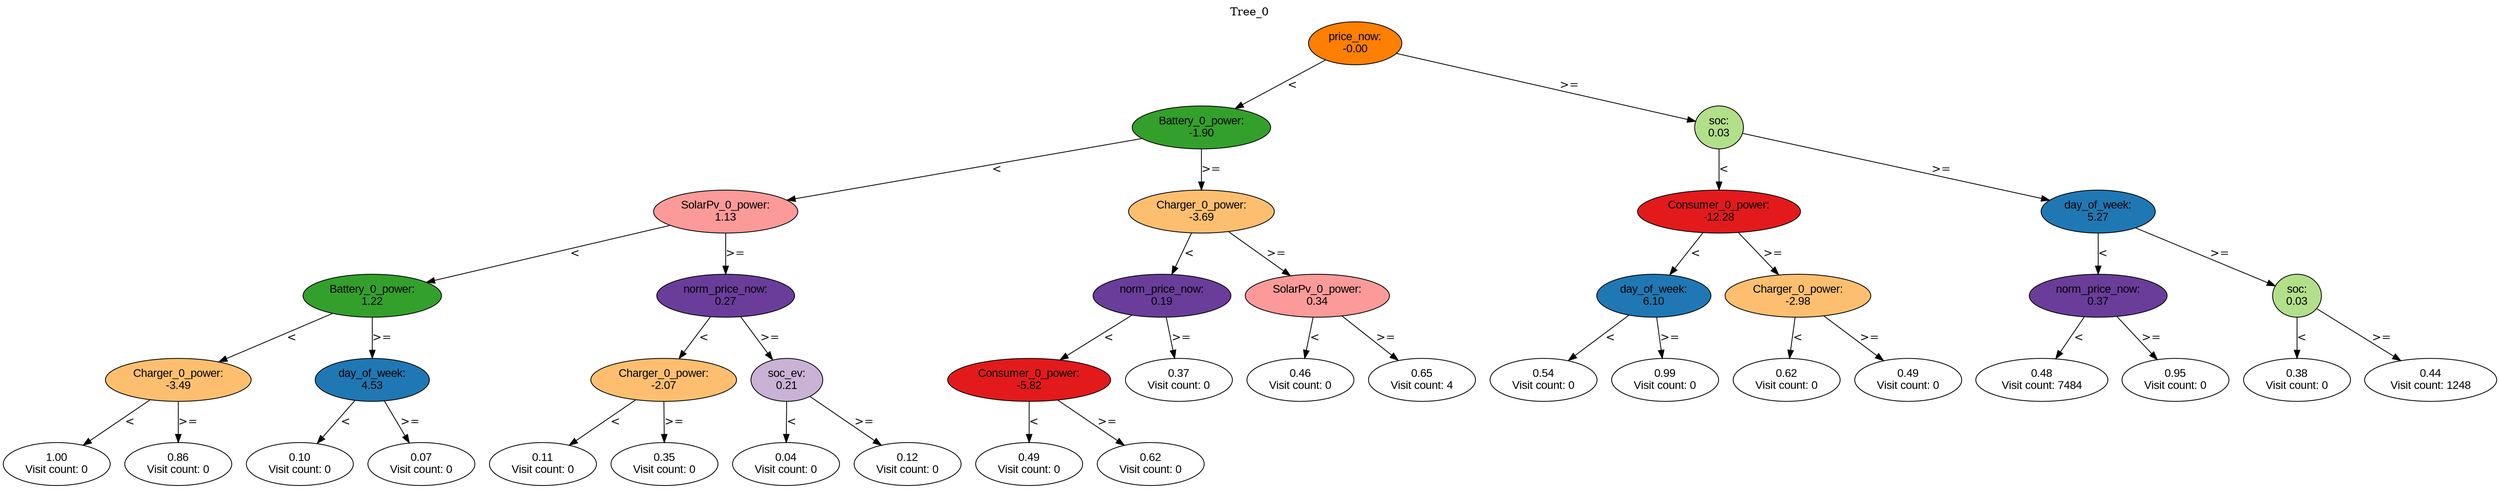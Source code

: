 digraph BST {
    node [fontname="Arial" style=filled colorscheme=paired12];
    0 [ label = "price_now:
-0.00" fillcolor=8];
    1 [ label = "Battery_0_power:
-1.90" fillcolor=4];
    2 [ label = "SolarPv_0_power:
1.13" fillcolor=5];
    3 [ label = "Battery_0_power:
1.22" fillcolor=4];
    4 [ label = "Charger_0_power:
-3.49" fillcolor=7];
    5 [ label = "1.00
Visit count: 0" fillcolor=white];
    6 [ label = "0.86
Visit count: 0" fillcolor=white];
    7 [ label = "day_of_week:
4.53" fillcolor=2];
    8 [ label = "0.10
Visit count: 0" fillcolor=white];
    9 [ label = "0.07
Visit count: 0" fillcolor=white];
    10 [ label = "norm_price_now:
0.27" fillcolor=10];
    11 [ label = "Charger_0_power:
-2.07" fillcolor=7];
    12 [ label = "0.11
Visit count: 0" fillcolor=white];
    13 [ label = "0.35
Visit count: 0" fillcolor=white];
    14 [ label = "soc_ev:
0.21" fillcolor=9];
    15 [ label = "0.04
Visit count: 0" fillcolor=white];
    16 [ label = "0.12
Visit count: 0" fillcolor=white];
    17 [ label = "Charger_0_power:
-3.69" fillcolor=7];
    18 [ label = "norm_price_now:
0.19" fillcolor=10];
    19 [ label = "Consumer_0_power:
-5.82" fillcolor=6];
    20 [ label = "0.49
Visit count: 0" fillcolor=white];
    21 [ label = "0.62
Visit count: 0" fillcolor=white];
    22 [ label = "0.37
Visit count: 0" fillcolor=white];
    23 [ label = "SolarPv_0_power:
0.34" fillcolor=5];
    24 [ label = "0.46
Visit count: 0" fillcolor=white];
    25 [ label = "0.65
Visit count: 4" fillcolor=white];
    26 [ label = "soc:
0.03" fillcolor=3];
    27 [ label = "Consumer_0_power:
-12.28" fillcolor=6];
    28 [ label = "day_of_week:
6.10" fillcolor=2];
    29 [ label = "0.54
Visit count: 0" fillcolor=white];
    30 [ label = "0.99
Visit count: 0" fillcolor=white];
    31 [ label = "Charger_0_power:
-2.98" fillcolor=7];
    32 [ label = "0.62
Visit count: 0" fillcolor=white];
    33 [ label = "0.49
Visit count: 0" fillcolor=white];
    34 [ label = "day_of_week:
5.27" fillcolor=2];
    35 [ label = "norm_price_now:
0.37" fillcolor=10];
    36 [ label = "0.48
Visit count: 7484" fillcolor=white];
    37 [ label = "0.95
Visit count: 0" fillcolor=white];
    38 [ label = "soc:
0.03" fillcolor=3];
    39 [ label = "0.38
Visit count: 0" fillcolor=white];
    40 [ label = "0.44
Visit count: 1248" fillcolor=white];

    0  -> 1[ label = "<"];
    0  -> 26[ label = ">="];
    1  -> 2[ label = "<"];
    1  -> 17[ label = ">="];
    2  -> 3[ label = "<"];
    2  -> 10[ label = ">="];
    3  -> 4[ label = "<"];
    3  -> 7[ label = ">="];
    4  -> 5[ label = "<"];
    4  -> 6[ label = ">="];
    7  -> 8[ label = "<"];
    7  -> 9[ label = ">="];
    10  -> 11[ label = "<"];
    10  -> 14[ label = ">="];
    11  -> 12[ label = "<"];
    11  -> 13[ label = ">="];
    14  -> 15[ label = "<"];
    14  -> 16[ label = ">="];
    17  -> 18[ label = "<"];
    17  -> 23[ label = ">="];
    18  -> 19[ label = "<"];
    18  -> 22[ label = ">="];
    19  -> 20[ label = "<"];
    19  -> 21[ label = ">="];
    23  -> 24[ label = "<"];
    23  -> 25[ label = ">="];
    26  -> 27[ label = "<"];
    26  -> 34[ label = ">="];
    27  -> 28[ label = "<"];
    27  -> 31[ label = ">="];
    28  -> 29[ label = "<"];
    28  -> 30[ label = ">="];
    31  -> 32[ label = "<"];
    31  -> 33[ label = ">="];
    34  -> 35[ label = "<"];
    34  -> 38[ label = ">="];
    35  -> 36[ label = "<"];
    35  -> 37[ label = ">="];
    38  -> 39[ label = "<"];
    38  -> 40[ label = ">="];

    labelloc="t";
    label="Tree_0";
}